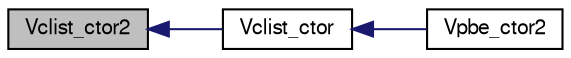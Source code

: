 digraph "Vclist_ctor2"
{
  edge [fontname="FreeSans",fontsize="10",labelfontname="FreeSans",labelfontsize="10"];
  node [fontname="FreeSans",fontsize="10",shape=record];
  rankdir="LR";
  Node1 [label="Vclist_ctor2",height=0.2,width=0.4,color="black", fillcolor="grey75", style="filled" fontcolor="black"];
  Node1 -> Node2 [dir="back",color="midnightblue",fontsize="10",style="solid",fontname="FreeSans"];
  Node2 [label="Vclist_ctor",height=0.2,width=0.4,color="black", fillcolor="white", style="filled",URL="$group___vclist.html#gabc96bd5ecfd7b4ddc60544277d5cc7ff",tooltip="Construct the cell list object."];
  Node2 -> Node3 [dir="back",color="midnightblue",fontsize="10",style="solid",fontname="FreeSans"];
  Node3 [label="Vpbe_ctor2",height=0.2,width=0.4,color="black", fillcolor="white", style="filled",URL="$group___vpbe.html#gacaf51947bfe10a206974dc3fd4c29e46",tooltip="FORTRAN stub to construct Vpbe objct."];
}
